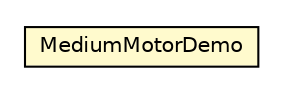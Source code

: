 #!/usr/local/bin/dot
#
# Class diagram 
# Generated by UMLGraph version R5_6 (http://www.umlgraph.org/)
#

digraph G {
	edge [fontname="Helvetica",fontsize=10,labelfontname="Helvetica",labelfontsize=10];
	node [fontname="Helvetica",fontsize=10,shape=plaintext];
	nodesep=0.25;
	ranksep=0.5;
	// examples.hardware.actuators.motors.MediumMotorDemo
	c8175 [label=<<table title="examples.hardware.actuators.motors.MediumMotorDemo" border="0" cellborder="1" cellspacing="0" cellpadding="2" port="p" bgcolor="lemonChiffon" href="./MediumMotorDemo.html">
		<tr><td><table border="0" cellspacing="0" cellpadding="1">
<tr><td align="center" balign="center"> MediumMotorDemo </td></tr>
		</table></td></tr>
		</table>>, URL="./MediumMotorDemo.html", fontname="Helvetica", fontcolor="black", fontsize=10.0];
}

